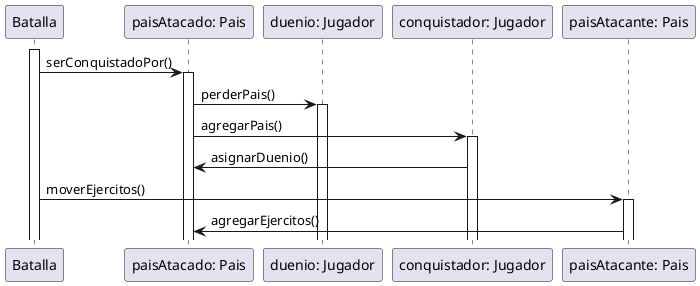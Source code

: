 @startuml
Batalla ++
Participant "paisAtacado: Pais" as paisAtacado
Participant "duenio: Jugador" as duenio
Participant "conquistador: Jugador" as conquistador
Participant "paisAtacante: Pais" as paisAtacante
Batalla -> paisAtacado: serConquistadoPor()
paisAtacado++
paisAtacado -> duenio: perderPais()
duenio++
paisAtacado -> conquistador: agregarPais()
conquistador++
conquistador -> paisAtacado: asignarDuenio()
Batalla -> paisAtacante: moverEjercitos()
paisAtacante++
paisAtacante -> paisAtacado: agregarEjercitos()

@enduml